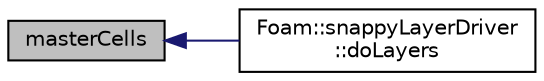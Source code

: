 digraph "masterCells"
{
  bgcolor="transparent";
  edge [fontname="Helvetica",fontsize="10",labelfontname="Helvetica",labelfontsize="10"];
  node [fontname="Helvetica",fontsize="10",shape=record];
  rankdir="LR";
  Node1 [label="masterCells",height=0.2,width=0.4,color="black", fillcolor="grey75", style="filled" fontcolor="black"];
  Node1 -> Node2 [dir="back",color="midnightblue",fontsize="10",style="solid",fontname="Helvetica"];
  Node2 [label="Foam::snappyLayerDriver\l::doLayers",height=0.2,width=0.4,color="black",URL="$classFoam_1_1snappyLayerDriver.html#ab5d22de610634a4b1d7160dc1fcbe731",tooltip="Add layers according to the dictionary settings. "];
}
